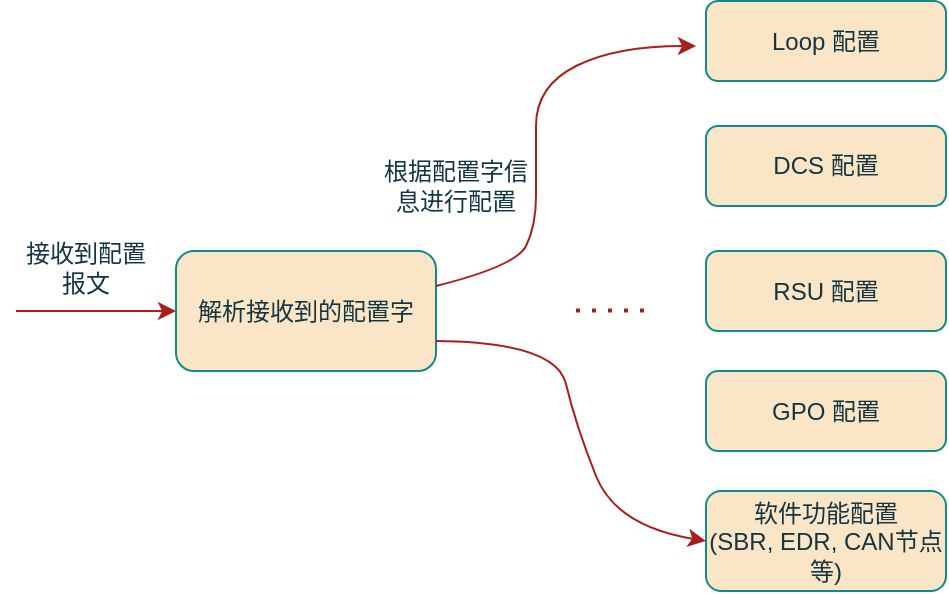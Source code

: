 <mxfile version="24.0.7" type="github">
  <diagram name="第 1 页" id="674MU1z2wqgcmouVuyam">
    <mxGraphModel dx="1167" dy="614" grid="1" gridSize="10" guides="1" tooltips="1" connect="1" arrows="1" fold="1" page="1" pageScale="1" pageWidth="850" pageHeight="1100" math="0" shadow="0">
      <root>
        <mxCell id="0" />
        <mxCell id="1" parent="0" />
        <mxCell id="2iUAOUVQrEcRfcxT_NKO-1" value="" style="endArrow=classic;html=1;rounded=0;labelBackgroundColor=none;strokeColor=#A8201A;fontColor=default;" edge="1" parent="1">
          <mxGeometry width="50" height="50" relative="1" as="geometry">
            <mxPoint x="80" y="302.5" as="sourcePoint" />
            <mxPoint x="160" y="302.5" as="targetPoint" />
          </mxGeometry>
        </mxCell>
        <mxCell id="2iUAOUVQrEcRfcxT_NKO-2" value="解析接收到的配置字" style="rounded=1;whiteSpace=wrap;html=1;labelBackgroundColor=none;fillColor=#FAE5C7;strokeColor=#0F8B8D;fontColor=#143642;" vertex="1" parent="1">
          <mxGeometry x="160" y="272.5" width="130" height="60" as="geometry" />
        </mxCell>
        <mxCell id="2iUAOUVQrEcRfcxT_NKO-3" value="接收到配置报文" style="text;html=1;align=center;verticalAlign=middle;whiteSpace=wrap;rounded=0;labelBackgroundColor=none;fontColor=#143642;" vertex="1" parent="1">
          <mxGeometry x="80" y="260" width="70" height="42.5" as="geometry" />
        </mxCell>
        <mxCell id="2iUAOUVQrEcRfcxT_NKO-4" value="Loop 配置" style="rounded=1;whiteSpace=wrap;html=1;labelBackgroundColor=none;fillColor=#FAE5C7;strokeColor=#0F8B8D;fontColor=#143642;" vertex="1" parent="1">
          <mxGeometry x="425" y="147.5" width="120" height="40" as="geometry" />
        </mxCell>
        <mxCell id="2iUAOUVQrEcRfcxT_NKO-5" value="DCS 配置" style="rounded=1;whiteSpace=wrap;html=1;labelBackgroundColor=none;fillColor=#FAE5C7;strokeColor=#0F8B8D;fontColor=#143642;" vertex="1" parent="1">
          <mxGeometry x="425" y="210" width="120" height="40" as="geometry" />
        </mxCell>
        <mxCell id="2iUAOUVQrEcRfcxT_NKO-6" value="RSU 配置" style="rounded=1;whiteSpace=wrap;html=1;labelBackgroundColor=none;fillColor=#FAE5C7;strokeColor=#0F8B8D;fontColor=#143642;" vertex="1" parent="1">
          <mxGeometry x="425" y="272.5" width="120" height="40" as="geometry" />
        </mxCell>
        <mxCell id="2iUAOUVQrEcRfcxT_NKO-7" value="GPO 配置" style="rounded=1;whiteSpace=wrap;html=1;labelBackgroundColor=none;fillColor=#FAE5C7;strokeColor=#0F8B8D;fontColor=#143642;" vertex="1" parent="1">
          <mxGeometry x="425" y="332.5" width="120" height="40" as="geometry" />
        </mxCell>
        <mxCell id="2iUAOUVQrEcRfcxT_NKO-8" value="软件功能配置&lt;div&gt;(SBR, EDR, CAN节点等)&lt;/div&gt;" style="rounded=1;whiteSpace=wrap;html=1;labelBackgroundColor=none;fillColor=#FAE5C7;strokeColor=#0F8B8D;fontColor=#143642;" vertex="1" parent="1">
          <mxGeometry x="425" y="392.5" width="120" height="50" as="geometry" />
        </mxCell>
        <mxCell id="2iUAOUVQrEcRfcxT_NKO-13" value="" style="endArrow=none;dashed=1;html=1;dashPattern=1 3;strokeWidth=2;rounded=0;labelBackgroundColor=none;strokeColor=#A8201A;fontColor=default;" edge="1" parent="1">
          <mxGeometry width="50" height="50" relative="1" as="geometry">
            <mxPoint x="360" y="302.3" as="sourcePoint" />
            <mxPoint x="400" y="302.3" as="targetPoint" />
          </mxGeometry>
        </mxCell>
        <mxCell id="2iUAOUVQrEcRfcxT_NKO-14" value="" style="curved=1;endArrow=classic;html=1;rounded=0;labelBackgroundColor=none;strokeColor=#A8201A;fontColor=default;" edge="1" parent="1">
          <mxGeometry width="50" height="50" relative="1" as="geometry">
            <mxPoint x="290" y="290" as="sourcePoint" />
            <mxPoint x="420" y="170" as="targetPoint" />
            <Array as="points">
              <mxPoint x="330" y="280" />
              <mxPoint x="340" y="260" />
              <mxPoint x="340" y="230" />
              <mxPoint x="340" y="190" />
              <mxPoint x="380" y="170" />
            </Array>
          </mxGeometry>
        </mxCell>
        <mxCell id="2iUAOUVQrEcRfcxT_NKO-15" value="" style="curved=1;endArrow=classic;html=1;rounded=0;exitX=1;exitY=0.75;exitDx=0;exitDy=0;entryX=0;entryY=0.5;entryDx=0;entryDy=0;labelBackgroundColor=none;strokeColor=#A8201A;fontColor=default;" edge="1" parent="1" source="2iUAOUVQrEcRfcxT_NKO-2" target="2iUAOUVQrEcRfcxT_NKO-8">
          <mxGeometry width="50" height="50" relative="1" as="geometry">
            <mxPoint x="375" y="490" as="sourcePoint" />
            <mxPoint x="425" y="440" as="targetPoint" />
            <Array as="points">
              <mxPoint x="350" y="318" />
              <mxPoint x="360" y="360" />
              <mxPoint x="380" y="410" />
            </Array>
          </mxGeometry>
        </mxCell>
        <mxCell id="2iUAOUVQrEcRfcxT_NKO-17" value="根据配置字信息进行配置" style="text;html=1;align=center;verticalAlign=middle;whiteSpace=wrap;rounded=0;fontColor=#143642;" vertex="1" parent="1">
          <mxGeometry x="260" y="220" width="80" height="40" as="geometry" />
        </mxCell>
      </root>
    </mxGraphModel>
  </diagram>
</mxfile>
